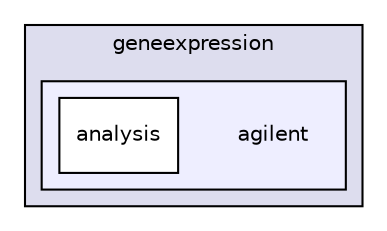digraph "java/broad/pda/geneexpression/agilent" {
  compound=true
  node [ fontsize="10", fontname="Helvetica"];
  edge [ labelfontsize="10", labelfontname="Helvetica"];
  subgraph clusterdir_27041ca1dfd1e0dcc00a80cd0109628e {
    graph [ bgcolor="#ddddee", pencolor="black", label="geneexpression" fontname="Helvetica", fontsize="10", URL="dir_27041ca1dfd1e0dcc00a80cd0109628e.html"]
  subgraph clusterdir_f41cef3a2a07b14045e1ab3c3c685b01 {
    graph [ bgcolor="#eeeeff", pencolor="black", label="" URL="dir_f41cef3a2a07b14045e1ab3c3c685b01.html"];
    dir_f41cef3a2a07b14045e1ab3c3c685b01 [shape=plaintext label="agilent"];
    dir_9e996551fbad42ff6f198d07c19d1138 [shape=box label="analysis" color="black" fillcolor="white" style="filled" URL="dir_9e996551fbad42ff6f198d07c19d1138.html"];
  }
  }
}
